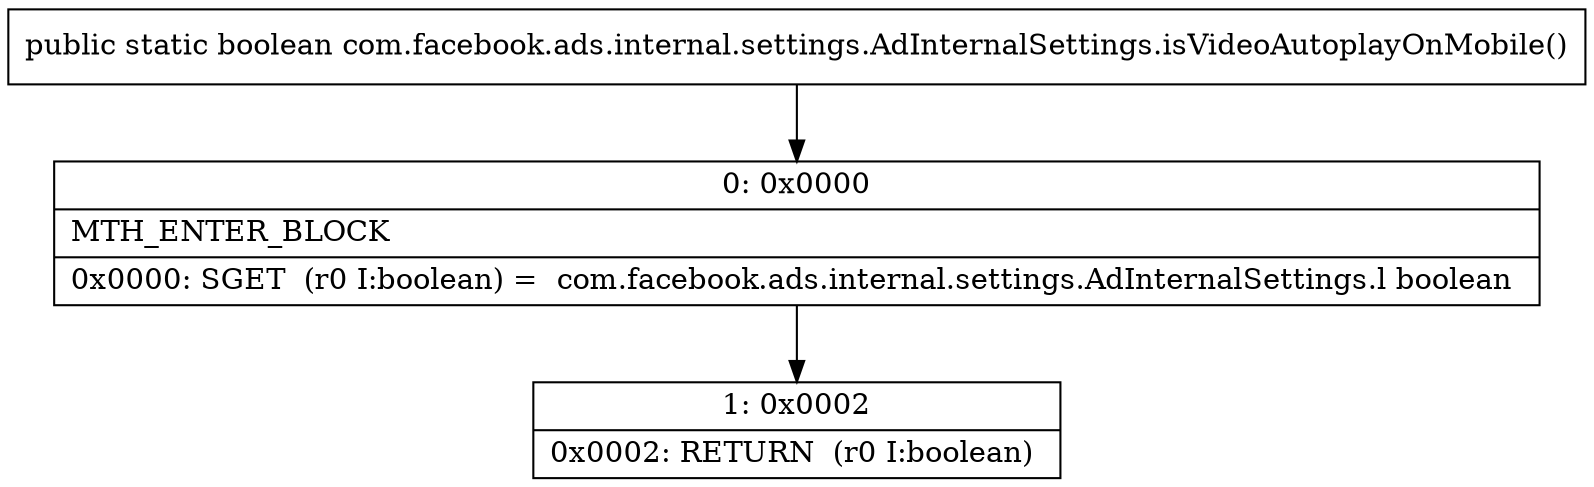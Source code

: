 digraph "CFG forcom.facebook.ads.internal.settings.AdInternalSettings.isVideoAutoplayOnMobile()Z" {
Node_0 [shape=record,label="{0\:\ 0x0000|MTH_ENTER_BLOCK\l|0x0000: SGET  (r0 I:boolean) =  com.facebook.ads.internal.settings.AdInternalSettings.l boolean \l}"];
Node_1 [shape=record,label="{1\:\ 0x0002|0x0002: RETURN  (r0 I:boolean) \l}"];
MethodNode[shape=record,label="{public static boolean com.facebook.ads.internal.settings.AdInternalSettings.isVideoAutoplayOnMobile() }"];
MethodNode -> Node_0;
Node_0 -> Node_1;
}

